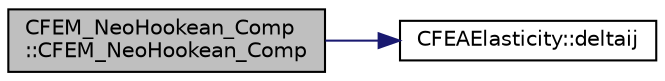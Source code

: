 digraph "CFEM_NeoHookean_Comp::CFEM_NeoHookean_Comp"
{
  edge [fontname="Helvetica",fontsize="10",labelfontname="Helvetica",labelfontsize="10"];
  node [fontname="Helvetica",fontsize="10",shape=record];
  rankdir="LR";
  Node0 [label="CFEM_NeoHookean_Comp\l::CFEM_NeoHookean_Comp",height=0.2,width=0.4,color="black", fillcolor="grey75", style="filled", fontcolor="black"];
  Node0 -> Node1 [color="midnightblue",fontsize="10",style="solid",fontname="Helvetica"];
  Node1 [label="CFEAElasticity::deltaij",height=0.2,width=0.4,color="black", fillcolor="white", style="filled",URL="$class_c_f_e_a_elasticity.html#a1882820057a7a3371e08982c510bdb5f",tooltip="Kronecker delta. "];
}
